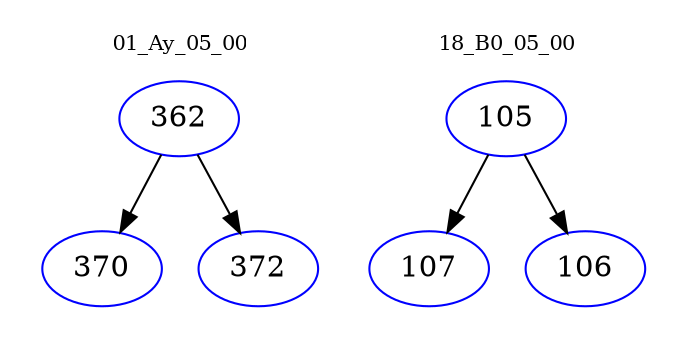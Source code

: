 digraph{
subgraph cluster_0 {
color = white
label = "01_Ay_05_00";
fontsize=10;
T0_362 [label="362", color="blue"]
T0_362 -> T0_370 [color="black"]
T0_370 [label="370", color="blue"]
T0_362 -> T0_372 [color="black"]
T0_372 [label="372", color="blue"]
}
subgraph cluster_1 {
color = white
label = "18_B0_05_00";
fontsize=10;
T1_105 [label="105", color="blue"]
T1_105 -> T1_107 [color="black"]
T1_107 [label="107", color="blue"]
T1_105 -> T1_106 [color="black"]
T1_106 [label="106", color="blue"]
}
}
